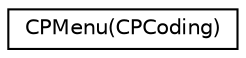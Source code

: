 digraph "Graphical Class Hierarchy"
{
  edge [fontname="Helvetica",fontsize="10",labelfontname="Helvetica",labelfontsize="10"];
  node [fontname="Helvetica",fontsize="10",shape=record];
  rankdir="LR";
  Node1 [label="CPMenu(CPCoding)",height=0.2,width=0.4,color="black", fillcolor="white", style="filled",URL="$category_c_p_menu_07_c_p_coding_08.html"];
}
